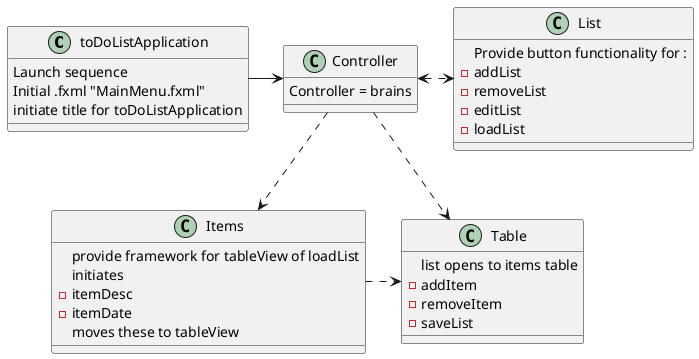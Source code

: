 @startuml
'https://plantuml.com/sequence-diagram


class toDoListApplication {
Launch sequence
Initial .fxml "MainMenu.fxml"
initiate title for toDoListApplication
}

class Controller{
Controller = brains

}

class Items{
provide framework for tableView of loadList
initiates
- itemDesc
- itemDate
moves these to tableView
}

class List{
Provide button functionality for :
- addList
- removeList
- editList
- loadList
}

class Table{
list opens to items table
- addItem
- removeItem
- saveList
}

toDoListApplication -> Controller
Controller ..> Items
Controller ..> Table
Controller <.> List

Items .> Table

@enduml